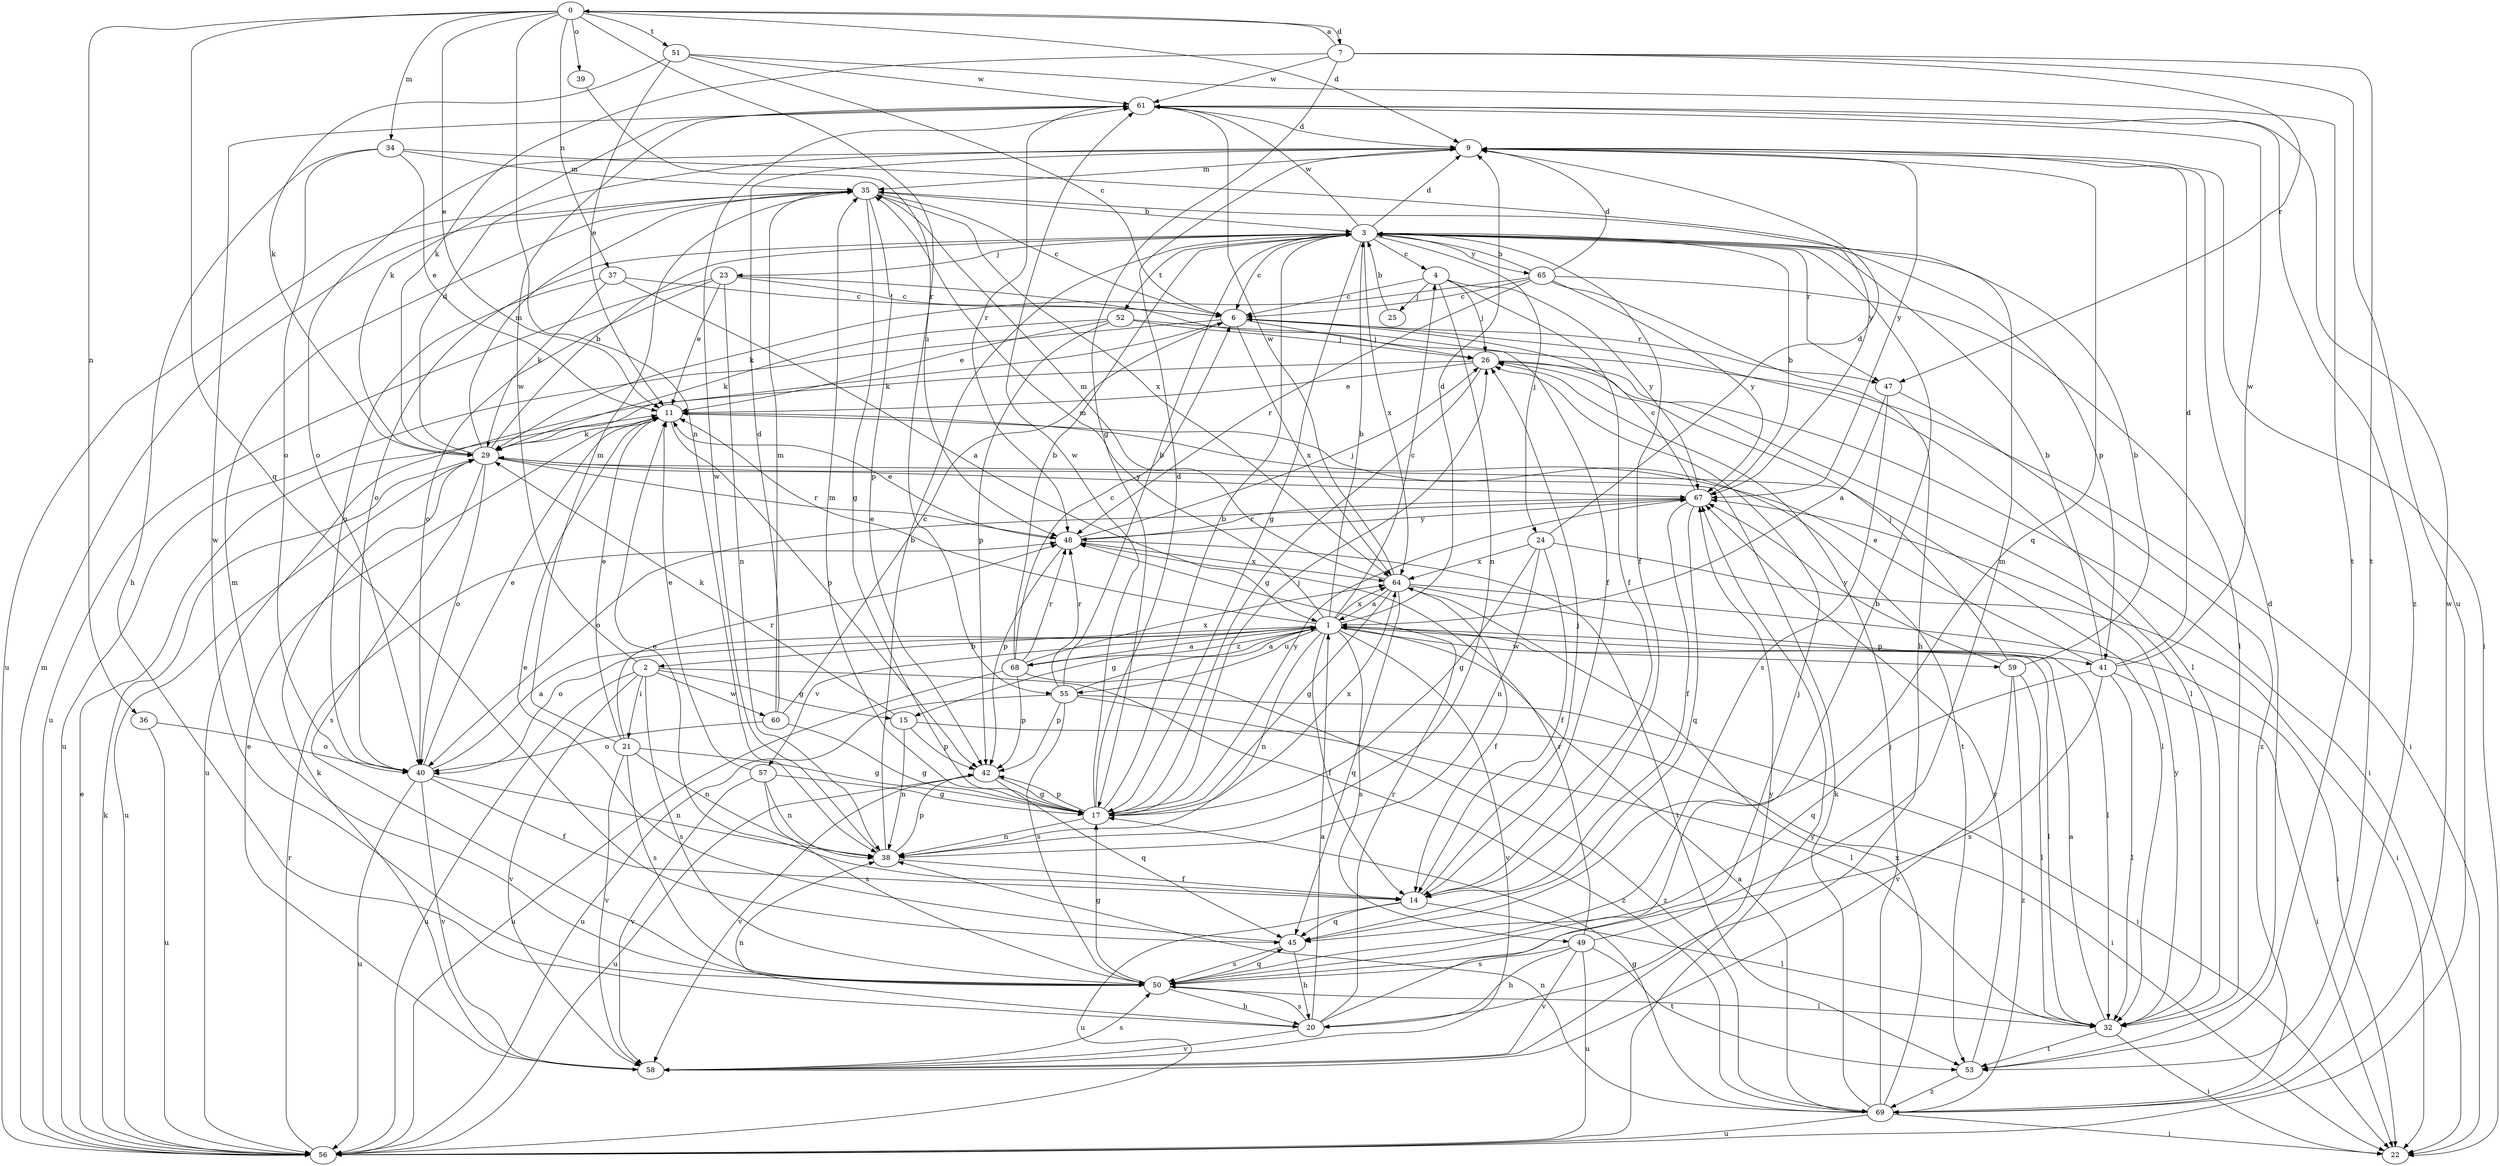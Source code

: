 strict digraph  {
0;
1;
2;
3;
4;
6;
7;
9;
11;
14;
15;
17;
20;
21;
22;
23;
24;
25;
26;
29;
32;
34;
35;
36;
37;
38;
39;
40;
41;
42;
45;
47;
48;
49;
50;
51;
52;
53;
55;
56;
57;
58;
59;
60;
61;
64;
65;
67;
68;
69;
0 -> 7  [label=d];
0 -> 9  [label=d];
0 -> 11  [label=e];
0 -> 34  [label=m];
0 -> 36  [label=n];
0 -> 37  [label=n];
0 -> 38  [label=n];
0 -> 39  [label=o];
0 -> 45  [label=q];
0 -> 51  [label=t];
0 -> 55  [label=u];
1 -> 2  [label=b];
1 -> 3  [label=b];
1 -> 4  [label=c];
1 -> 9  [label=d];
1 -> 11  [label=e];
1 -> 14  [label=f];
1 -> 15  [label=g];
1 -> 32  [label=l];
1 -> 35  [label=m];
1 -> 38  [label=n];
1 -> 40  [label=o];
1 -> 41  [label=p];
1 -> 49  [label=s];
1 -> 55  [label=u];
1 -> 57  [label=v];
1 -> 58  [label=v];
1 -> 59  [label=w];
1 -> 64  [label=x];
1 -> 68  [label=z];
2 -> 15  [label=g];
2 -> 21  [label=i];
2 -> 50  [label=s];
2 -> 56  [label=u];
2 -> 58  [label=v];
2 -> 60  [label=w];
2 -> 61  [label=w];
2 -> 69  [label=z];
3 -> 4  [label=c];
3 -> 6  [label=c];
3 -> 9  [label=d];
3 -> 14  [label=f];
3 -> 17  [label=g];
3 -> 23  [label=j];
3 -> 24  [label=j];
3 -> 40  [label=o];
3 -> 41  [label=p];
3 -> 47  [label=r];
3 -> 52  [label=t];
3 -> 61  [label=w];
3 -> 64  [label=x];
3 -> 65  [label=y];
4 -> 6  [label=c];
4 -> 14  [label=f];
4 -> 25  [label=j];
4 -> 26  [label=j];
4 -> 38  [label=n];
4 -> 67  [label=y];
6 -> 26  [label=j];
6 -> 29  [label=k];
6 -> 32  [label=l];
6 -> 47  [label=r];
6 -> 56  [label=u];
6 -> 64  [label=x];
7 -> 0  [label=a];
7 -> 17  [label=g];
7 -> 29  [label=k];
7 -> 47  [label=r];
7 -> 53  [label=t];
7 -> 56  [label=u];
7 -> 61  [label=w];
9 -> 22  [label=i];
9 -> 35  [label=m];
9 -> 40  [label=o];
9 -> 45  [label=q];
9 -> 67  [label=y];
11 -> 29  [label=k];
11 -> 42  [label=p];
11 -> 53  [label=t];
14 -> 11  [label=e];
14 -> 26  [label=j];
14 -> 32  [label=l];
14 -> 45  [label=q];
14 -> 56  [label=u];
15 -> 22  [label=i];
15 -> 29  [label=k];
15 -> 38  [label=n];
15 -> 42  [label=p];
17 -> 3  [label=b];
17 -> 9  [label=d];
17 -> 26  [label=j];
17 -> 35  [label=m];
17 -> 38  [label=n];
17 -> 42  [label=p];
17 -> 61  [label=w];
17 -> 64  [label=x];
17 -> 67  [label=y];
20 -> 1  [label=a];
20 -> 26  [label=j];
20 -> 38  [label=n];
20 -> 48  [label=r];
20 -> 50  [label=s];
20 -> 58  [label=v];
21 -> 11  [label=e];
21 -> 17  [label=g];
21 -> 35  [label=m];
21 -> 38  [label=n];
21 -> 48  [label=r];
21 -> 50  [label=s];
21 -> 58  [label=v];
23 -> 6  [label=c];
23 -> 11  [label=e];
23 -> 14  [label=f];
23 -> 38  [label=n];
23 -> 40  [label=o];
23 -> 56  [label=u];
24 -> 9  [label=d];
24 -> 14  [label=f];
24 -> 17  [label=g];
24 -> 22  [label=i];
24 -> 38  [label=n];
24 -> 64  [label=x];
25 -> 3  [label=b];
26 -> 11  [label=e];
26 -> 17  [label=g];
26 -> 22  [label=i];
26 -> 32  [label=l];
26 -> 56  [label=u];
29 -> 3  [label=b];
29 -> 9  [label=d];
29 -> 32  [label=l];
29 -> 35  [label=m];
29 -> 40  [label=o];
29 -> 48  [label=r];
29 -> 50  [label=s];
29 -> 56  [label=u];
29 -> 67  [label=y];
32 -> 1  [label=a];
32 -> 22  [label=i];
32 -> 53  [label=t];
32 -> 67  [label=y];
34 -> 11  [label=e];
34 -> 20  [label=h];
34 -> 35  [label=m];
34 -> 40  [label=o];
34 -> 67  [label=y];
35 -> 3  [label=b];
35 -> 6  [label=c];
35 -> 17  [label=g];
35 -> 42  [label=p];
35 -> 56  [label=u];
35 -> 64  [label=x];
36 -> 40  [label=o];
36 -> 56  [label=u];
37 -> 1  [label=a];
37 -> 6  [label=c];
37 -> 29  [label=k];
37 -> 40  [label=o];
38 -> 3  [label=b];
38 -> 14  [label=f];
38 -> 42  [label=p];
38 -> 61  [label=w];
39 -> 48  [label=r];
40 -> 1  [label=a];
40 -> 11  [label=e];
40 -> 14  [label=f];
40 -> 38  [label=n];
40 -> 56  [label=u];
40 -> 58  [label=v];
41 -> 3  [label=b];
41 -> 9  [label=d];
41 -> 11  [label=e];
41 -> 22  [label=i];
41 -> 32  [label=l];
41 -> 45  [label=q];
41 -> 50  [label=s];
41 -> 61  [label=w];
42 -> 17  [label=g];
42 -> 45  [label=q];
42 -> 56  [label=u];
42 -> 58  [label=v];
45 -> 11  [label=e];
45 -> 20  [label=h];
45 -> 50  [label=s];
47 -> 1  [label=a];
47 -> 50  [label=s];
47 -> 69  [label=z];
48 -> 11  [label=e];
48 -> 26  [label=j];
48 -> 42  [label=p];
48 -> 53  [label=t];
48 -> 64  [label=x];
48 -> 67  [label=y];
49 -> 20  [label=h];
49 -> 35  [label=m];
49 -> 48  [label=r];
49 -> 50  [label=s];
49 -> 53  [label=t];
49 -> 56  [label=u];
49 -> 58  [label=v];
50 -> 3  [label=b];
50 -> 17  [label=g];
50 -> 20  [label=h];
50 -> 32  [label=l];
50 -> 35  [label=m];
50 -> 45  [label=q];
50 -> 61  [label=w];
51 -> 6  [label=c];
51 -> 11  [label=e];
51 -> 29  [label=k];
51 -> 53  [label=t];
51 -> 61  [label=w];
52 -> 11  [label=e];
52 -> 22  [label=i];
52 -> 26  [label=j];
52 -> 29  [label=k];
52 -> 42  [label=p];
53 -> 9  [label=d];
53 -> 67  [label=y];
53 -> 69  [label=z];
55 -> 1  [label=a];
55 -> 3  [label=b];
55 -> 22  [label=i];
55 -> 32  [label=l];
55 -> 42  [label=p];
55 -> 48  [label=r];
55 -> 50  [label=s];
55 -> 56  [label=u];
56 -> 11  [label=e];
56 -> 29  [label=k];
56 -> 35  [label=m];
56 -> 48  [label=r];
56 -> 67  [label=y];
57 -> 11  [label=e];
57 -> 17  [label=g];
57 -> 38  [label=n];
57 -> 50  [label=s];
57 -> 58  [label=v];
58 -> 11  [label=e];
58 -> 29  [label=k];
58 -> 50  [label=s];
58 -> 67  [label=y];
59 -> 3  [label=b];
59 -> 26  [label=j];
59 -> 32  [label=l];
59 -> 58  [label=v];
59 -> 67  [label=y];
59 -> 69  [label=z];
60 -> 6  [label=c];
60 -> 9  [label=d];
60 -> 17  [label=g];
60 -> 35  [label=m];
60 -> 40  [label=o];
61 -> 9  [label=d];
61 -> 29  [label=k];
61 -> 48  [label=r];
61 -> 69  [label=z];
64 -> 1  [label=a];
64 -> 14  [label=f];
64 -> 17  [label=g];
64 -> 22  [label=i];
64 -> 32  [label=l];
64 -> 35  [label=m];
64 -> 45  [label=q];
64 -> 61  [label=w];
65 -> 3  [label=b];
65 -> 6  [label=c];
65 -> 9  [label=d];
65 -> 20  [label=h];
65 -> 29  [label=k];
65 -> 32  [label=l];
65 -> 48  [label=r];
65 -> 67  [label=y];
67 -> 3  [label=b];
67 -> 6  [label=c];
67 -> 14  [label=f];
67 -> 40  [label=o];
67 -> 45  [label=q];
67 -> 48  [label=r];
68 -> 1  [label=a];
68 -> 3  [label=b];
68 -> 6  [label=c];
68 -> 42  [label=p];
68 -> 48  [label=r];
68 -> 56  [label=u];
68 -> 64  [label=x];
68 -> 69  [label=z];
69 -> 1  [label=a];
69 -> 17  [label=g];
69 -> 22  [label=i];
69 -> 26  [label=j];
69 -> 29  [label=k];
69 -> 38  [label=n];
69 -> 56  [label=u];
69 -> 61  [label=w];
69 -> 64  [label=x];
}
